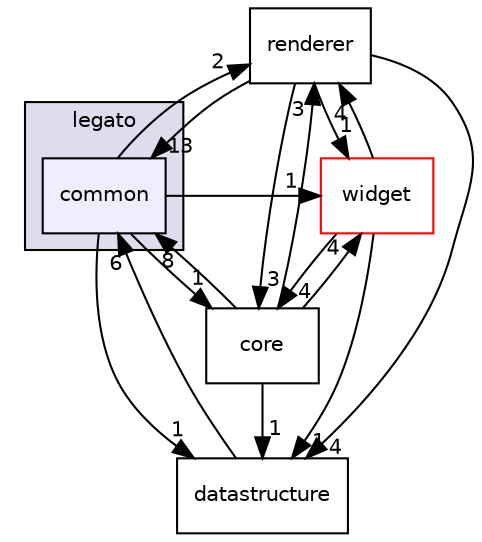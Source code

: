 digraph "C:/microchip/harmony3/gfx/middleware/legato/library/src/gfx/legato/common" {
  compound=true
  node [ fontsize="10", fontname="Helvetica"];
  edge [ labelfontsize="10", labelfontname="Helvetica"];
  subgraph clusterdir_df0e2b4cdb64d3722aa48eb6b18a67e5 {
    graph [ bgcolor="#ddddee", pencolor="black", label="legato" fontname="Helvetica", fontsize="10", URL="dir_df0e2b4cdb64d3722aa48eb6b18a67e5.html"]
  dir_b3f224f181338695a4734ca3080f2eb5 [shape=box, label="common", style="filled", fillcolor="#eeeeff", pencolor="black", URL="dir_b3f224f181338695a4734ca3080f2eb5.html"];
  }
  dir_18f2fdeeef31186486f6c44486de345c [shape=box label="renderer" URL="dir_18f2fdeeef31186486f6c44486de345c.html"];
  dir_139e39c2cbbb9c4d4856e374ea12d038 [shape=box label="widget" fillcolor="white" style="filled" color="red" URL="dir_139e39c2cbbb9c4d4856e374ea12d038.html"];
  dir_6ea5fdd06250e5b2bba6c64e330e75e8 [shape=box label="core" URL="dir_6ea5fdd06250e5b2bba6c64e330e75e8.html"];
  dir_8372a91ac24574313a1b22eb58258e4b [shape=box label="datastructure" URL="dir_8372a91ac24574313a1b22eb58258e4b.html"];
  dir_b3f224f181338695a4734ca3080f2eb5->dir_18f2fdeeef31186486f6c44486de345c [headlabel="2", labeldistance=1.5 headhref="dir_000080_000090.html"];
  dir_b3f224f181338695a4734ca3080f2eb5->dir_139e39c2cbbb9c4d4856e374ea12d038 [headlabel="1", labeldistance=1.5 headhref="dir_000080_000092.html"];
  dir_b3f224f181338695a4734ca3080f2eb5->dir_6ea5fdd06250e5b2bba6c64e330e75e8 [headlabel="1", labeldistance=1.5 headhref="dir_000080_000081.html"];
  dir_b3f224f181338695a4734ca3080f2eb5->dir_8372a91ac24574313a1b22eb58258e4b [headlabel="1", labeldistance=1.5 headhref="dir_000080_000082.html"];
  dir_18f2fdeeef31186486f6c44486de345c->dir_b3f224f181338695a4734ca3080f2eb5 [headlabel="13", labeldistance=1.5 headhref="dir_000090_000080.html"];
  dir_18f2fdeeef31186486f6c44486de345c->dir_139e39c2cbbb9c4d4856e374ea12d038 [headlabel="1", labeldistance=1.5 headhref="dir_000090_000092.html"];
  dir_18f2fdeeef31186486f6c44486de345c->dir_6ea5fdd06250e5b2bba6c64e330e75e8 [headlabel="3", labeldistance=1.5 headhref="dir_000090_000081.html"];
  dir_18f2fdeeef31186486f6c44486de345c->dir_8372a91ac24574313a1b22eb58258e4b [headlabel="4", labeldistance=1.5 headhref="dir_000090_000082.html"];
  dir_139e39c2cbbb9c4d4856e374ea12d038->dir_18f2fdeeef31186486f6c44486de345c [headlabel="4", labeldistance=1.5 headhref="dir_000092_000090.html"];
  dir_139e39c2cbbb9c4d4856e374ea12d038->dir_6ea5fdd06250e5b2bba6c64e330e75e8 [headlabel="4", labeldistance=1.5 headhref="dir_000092_000081.html"];
  dir_139e39c2cbbb9c4d4856e374ea12d038->dir_8372a91ac24574313a1b22eb58258e4b [headlabel="1", labeldistance=1.5 headhref="dir_000092_000082.html"];
  dir_6ea5fdd06250e5b2bba6c64e330e75e8->dir_b3f224f181338695a4734ca3080f2eb5 [headlabel="8", labeldistance=1.5 headhref="dir_000081_000080.html"];
  dir_6ea5fdd06250e5b2bba6c64e330e75e8->dir_18f2fdeeef31186486f6c44486de345c [headlabel="3", labeldistance=1.5 headhref="dir_000081_000090.html"];
  dir_6ea5fdd06250e5b2bba6c64e330e75e8->dir_139e39c2cbbb9c4d4856e374ea12d038 [headlabel="4", labeldistance=1.5 headhref="dir_000081_000092.html"];
  dir_6ea5fdd06250e5b2bba6c64e330e75e8->dir_8372a91ac24574313a1b22eb58258e4b [headlabel="1", labeldistance=1.5 headhref="dir_000081_000082.html"];
  dir_8372a91ac24574313a1b22eb58258e4b->dir_b3f224f181338695a4734ca3080f2eb5 [headlabel="6", labeldistance=1.5 headhref="dir_000082_000080.html"];
}
